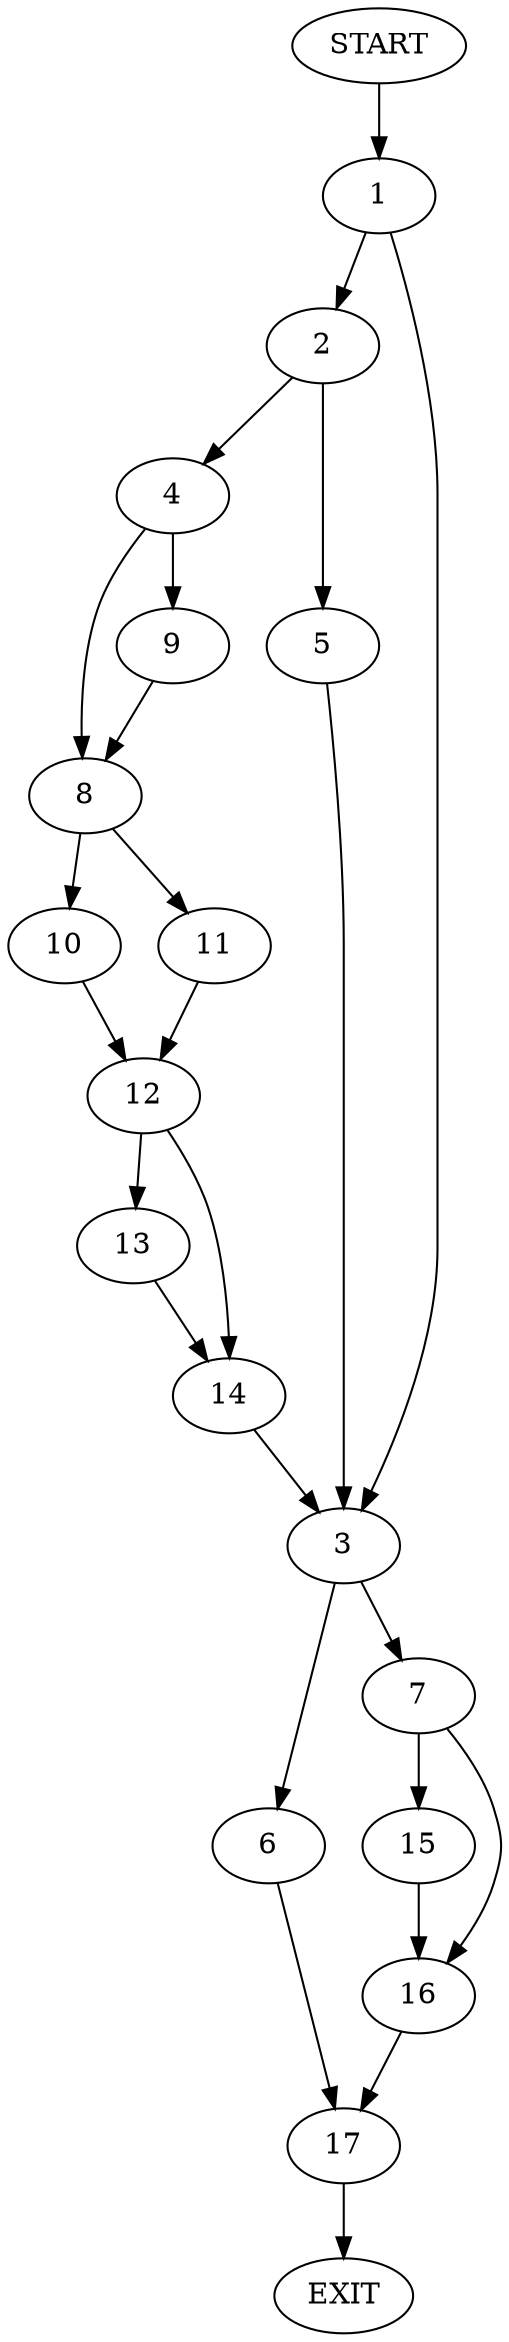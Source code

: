 digraph {
0 [label="START"]
18 [label="EXIT"]
0 -> 1
1 -> 2
1 -> 3
2 -> 4
2 -> 5
3 -> 6
3 -> 7
5 -> 3
4 -> 8
4 -> 9
8 -> 10
8 -> 11
9 -> 8
10 -> 12
11 -> 12
12 -> 13
12 -> 14
14 -> 3
13 -> 14
7 -> 15
7 -> 16
6 -> 17
16 -> 17
15 -> 16
17 -> 18
}
